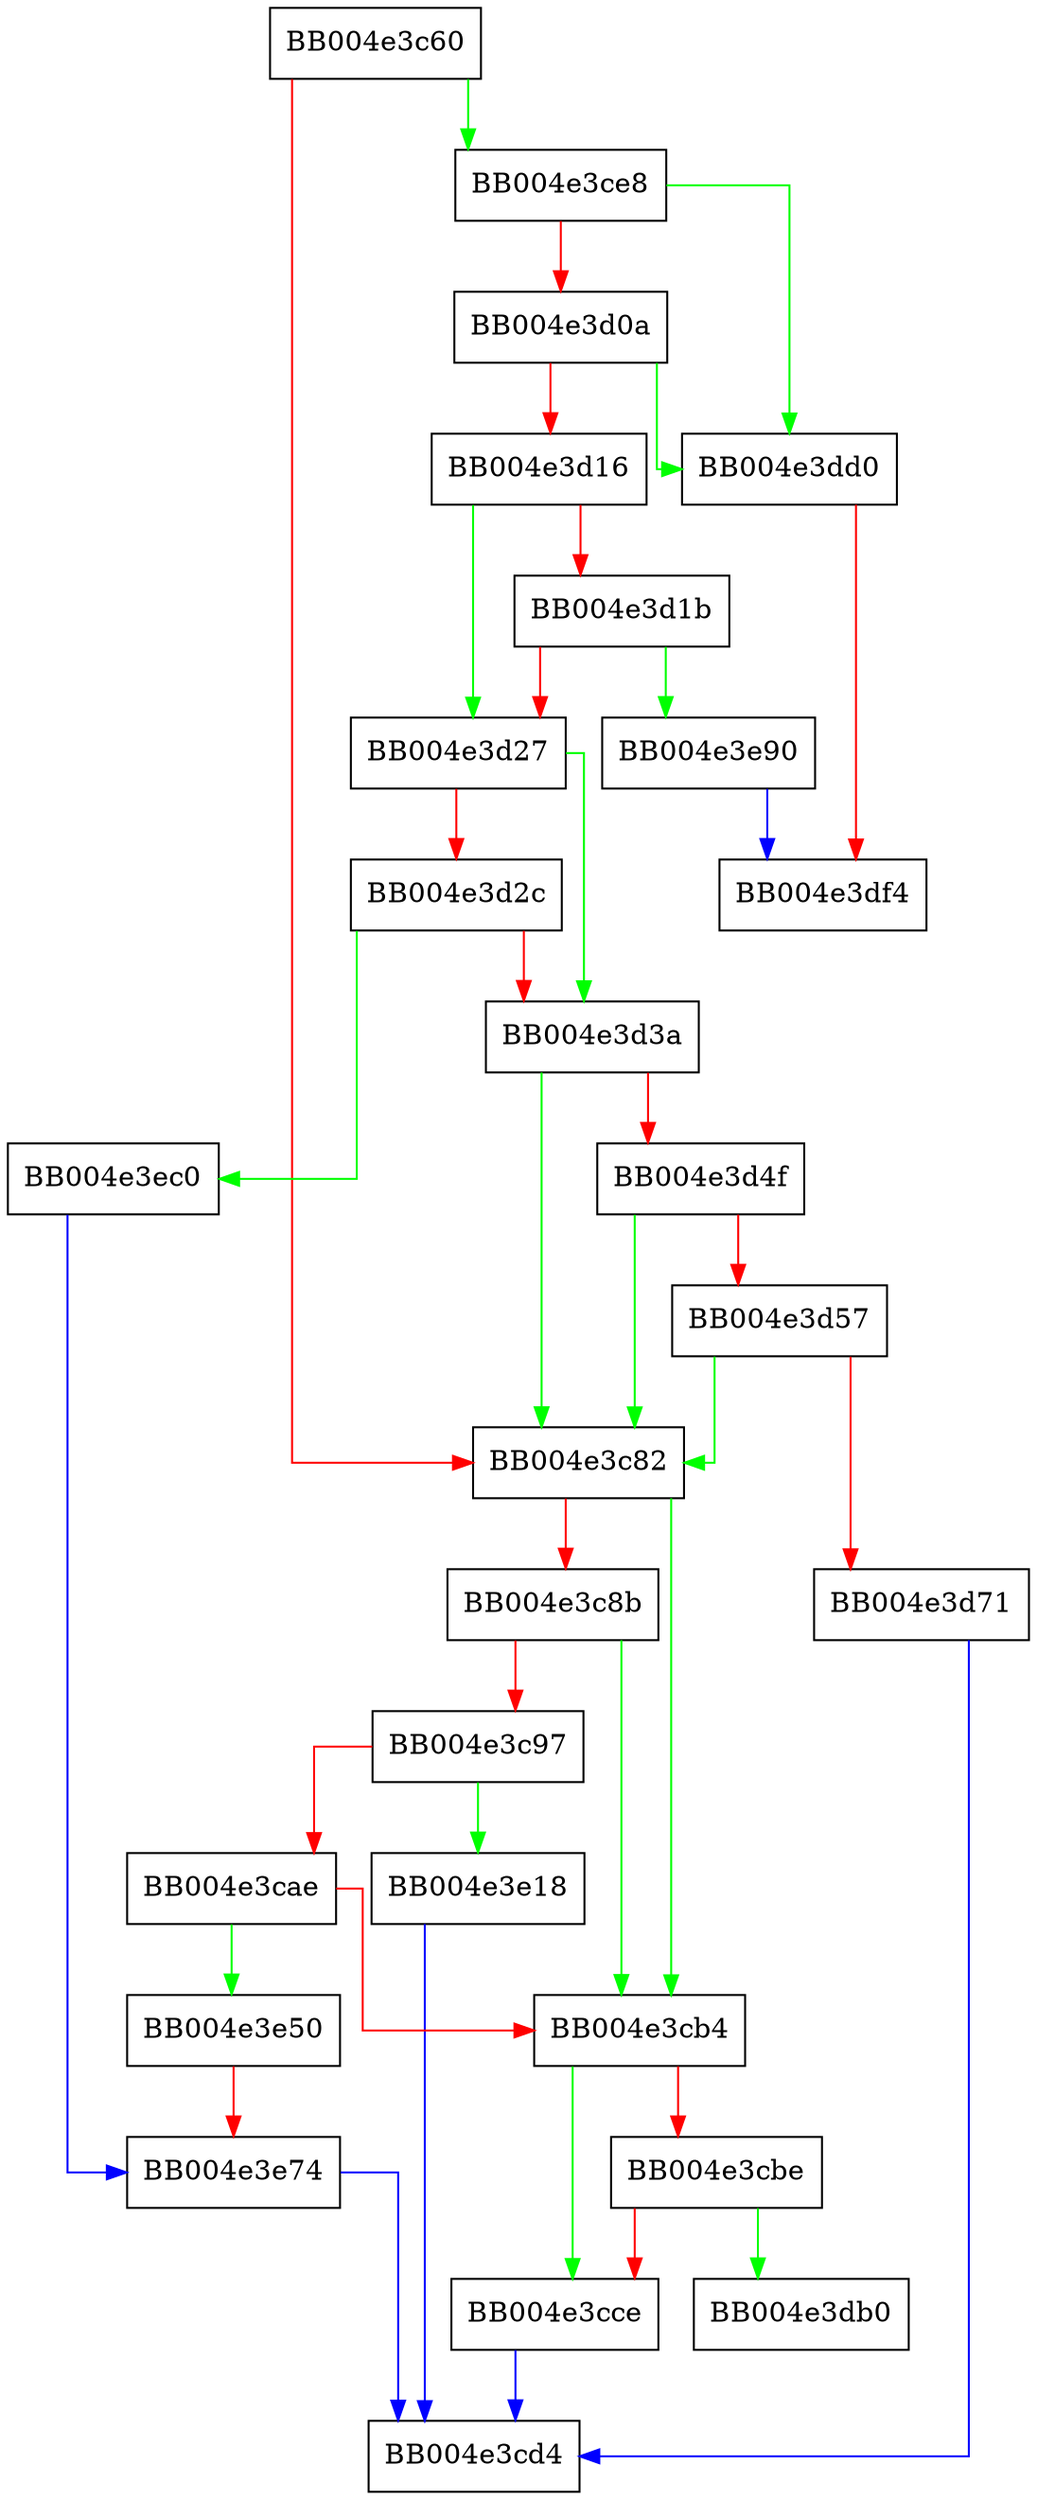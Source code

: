digraph tls_process_initial_server_flight {
  node [shape="box"];
  graph [splines=ortho];
  BB004e3c60 -> BB004e3ce8 [color="green"];
  BB004e3c60 -> BB004e3c82 [color="red"];
  BB004e3c82 -> BB004e3cb4 [color="green"];
  BB004e3c82 -> BB004e3c8b [color="red"];
  BB004e3c8b -> BB004e3cb4 [color="green"];
  BB004e3c8b -> BB004e3c97 [color="red"];
  BB004e3c97 -> BB004e3e18 [color="green"];
  BB004e3c97 -> BB004e3cae [color="red"];
  BB004e3cae -> BB004e3e50 [color="green"];
  BB004e3cae -> BB004e3cb4 [color="red"];
  BB004e3cb4 -> BB004e3cce [color="green"];
  BB004e3cb4 -> BB004e3cbe [color="red"];
  BB004e3cbe -> BB004e3db0 [color="green"];
  BB004e3cbe -> BB004e3cce [color="red"];
  BB004e3cce -> BB004e3cd4 [color="blue"];
  BB004e3ce8 -> BB004e3dd0 [color="green"];
  BB004e3ce8 -> BB004e3d0a [color="red"];
  BB004e3d0a -> BB004e3dd0 [color="green"];
  BB004e3d0a -> BB004e3d16 [color="red"];
  BB004e3d16 -> BB004e3d27 [color="green"];
  BB004e3d16 -> BB004e3d1b [color="red"];
  BB004e3d1b -> BB004e3e90 [color="green"];
  BB004e3d1b -> BB004e3d27 [color="red"];
  BB004e3d27 -> BB004e3d3a [color="green"];
  BB004e3d27 -> BB004e3d2c [color="red"];
  BB004e3d2c -> BB004e3ec0 [color="green"];
  BB004e3d2c -> BB004e3d3a [color="red"];
  BB004e3d3a -> BB004e3c82 [color="green"];
  BB004e3d3a -> BB004e3d4f [color="red"];
  BB004e3d4f -> BB004e3c82 [color="green"];
  BB004e3d4f -> BB004e3d57 [color="red"];
  BB004e3d57 -> BB004e3c82 [color="green"];
  BB004e3d57 -> BB004e3d71 [color="red"];
  BB004e3d71 -> BB004e3cd4 [color="blue"];
  BB004e3dd0 -> BB004e3df4 [color="red"];
  BB004e3e18 -> BB004e3cd4 [color="blue"];
  BB004e3e50 -> BB004e3e74 [color="red"];
  BB004e3e74 -> BB004e3cd4 [color="blue"];
  BB004e3e90 -> BB004e3df4 [color="blue"];
  BB004e3ec0 -> BB004e3e74 [color="blue"];
}